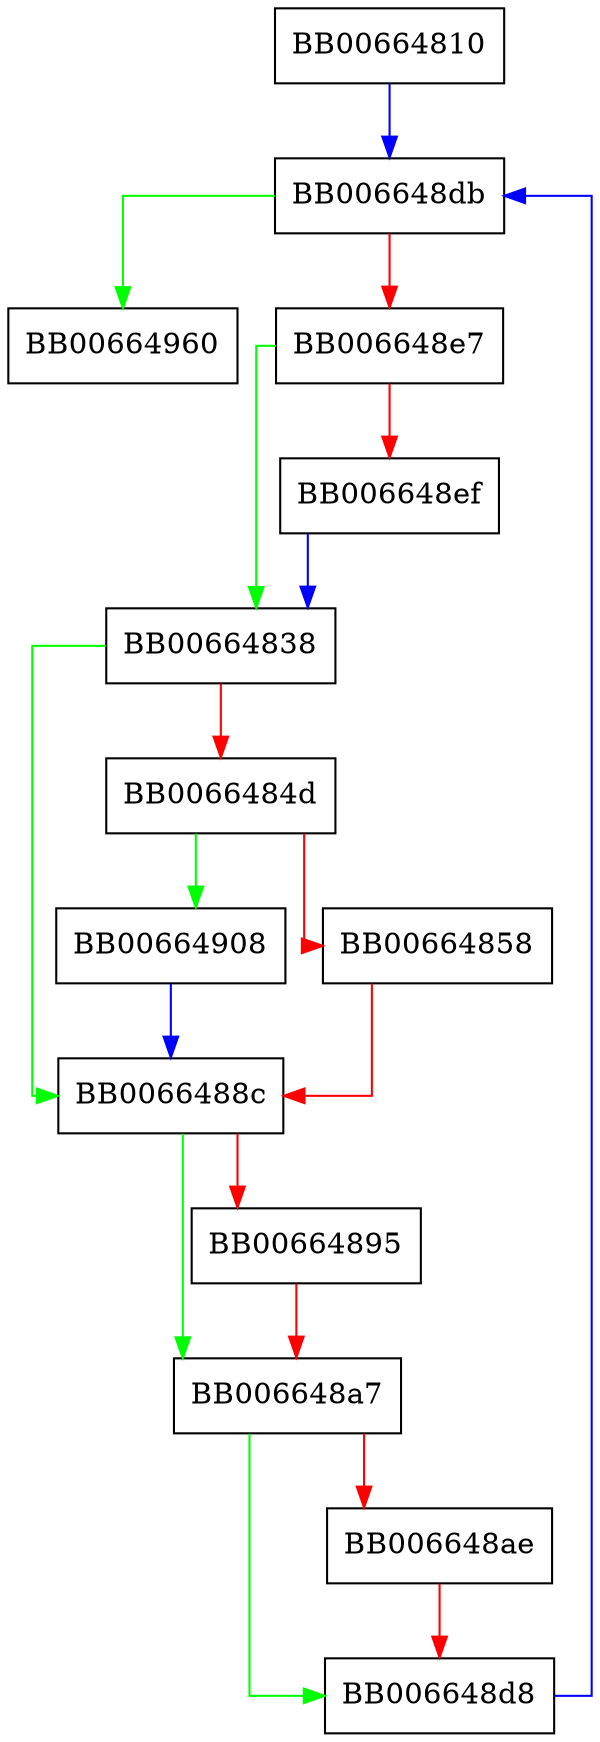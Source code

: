 digraph i2r_crldp {
  node [shape="box"];
  graph [splines=ortho];
  BB00664810 -> BB006648db [color="blue"];
  BB00664838 -> BB0066488c [color="green"];
  BB00664838 -> BB0066484d [color="red"];
  BB0066484d -> BB00664908 [color="green"];
  BB0066484d -> BB00664858 [color="red"];
  BB00664858 -> BB0066488c [color="red"];
  BB0066488c -> BB006648a7 [color="green"];
  BB0066488c -> BB00664895 [color="red"];
  BB00664895 -> BB006648a7 [color="red"];
  BB006648a7 -> BB006648d8 [color="green"];
  BB006648a7 -> BB006648ae [color="red"];
  BB006648ae -> BB006648d8 [color="red"];
  BB006648d8 -> BB006648db [color="blue"];
  BB006648db -> BB00664960 [color="green"];
  BB006648db -> BB006648e7 [color="red"];
  BB006648e7 -> BB00664838 [color="green"];
  BB006648e7 -> BB006648ef [color="red"];
  BB006648ef -> BB00664838 [color="blue"];
  BB00664908 -> BB0066488c [color="blue"];
}